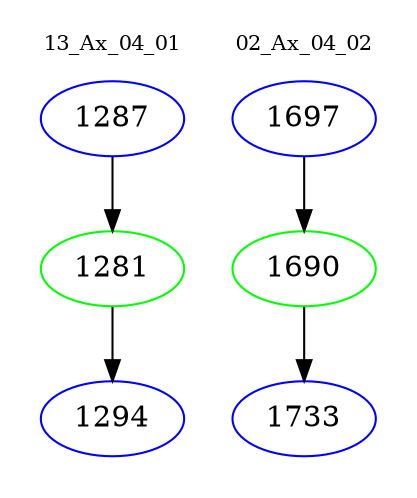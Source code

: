 digraph{
subgraph cluster_0 {
color = white
label = "13_Ax_04_01";
fontsize=10;
T0_1287 [label="1287", color="blue"]
T0_1287 -> T0_1281 [color="black"]
T0_1281 [label="1281", color="green"]
T0_1281 -> T0_1294 [color="black"]
T0_1294 [label="1294", color="blue"]
}
subgraph cluster_1 {
color = white
label = "02_Ax_04_02";
fontsize=10;
T1_1697 [label="1697", color="blue"]
T1_1697 -> T1_1690 [color="black"]
T1_1690 [label="1690", color="green"]
T1_1690 -> T1_1733 [color="black"]
T1_1733 [label="1733", color="blue"]
}
}

